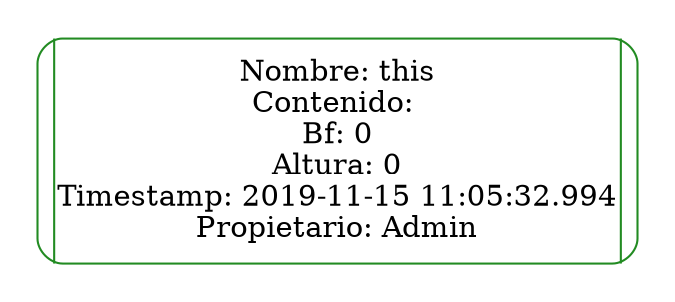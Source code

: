 digraph AVLTree {
    rankdir=TB;
    graph [pad=".25", ranksep="1.0", nodesep="1"];
    node [shape=record, style = rounded, color = forestgreen];
    node [width = 4, height = 1.5, fixedsize="true"];
    //Nodes and links creation
     ndthis[label="<left> | Nombre: this\nContenido: \nBf: 0\nAltura: 0\nTimestamp: 2019-11-15 11:05:32.994\nPropietario: Admin | <right>"];
     //Links ndthis
}
